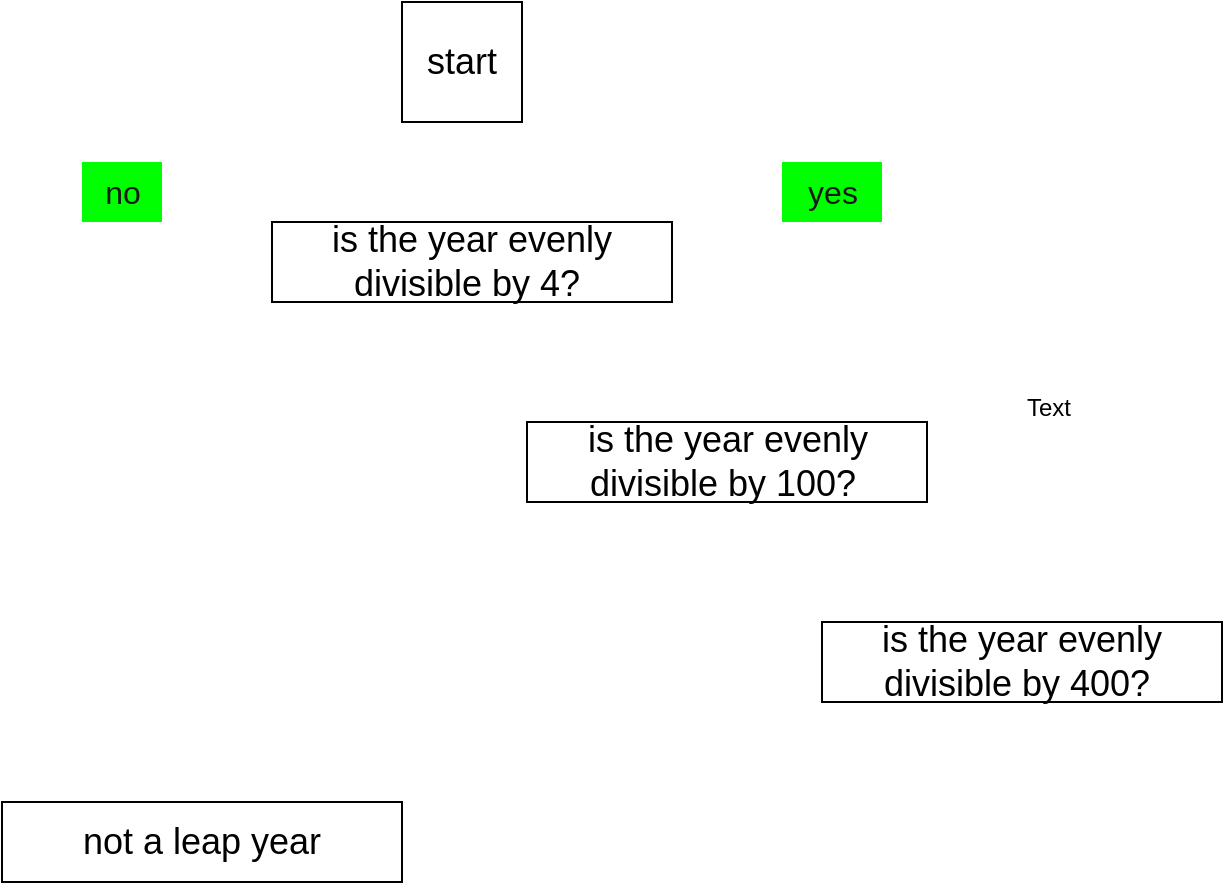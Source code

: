 <mxfile version="22.0.3" type="github">
  <diagram name="Page-1" id="E8hzGdwR_PuFyFmaPrNc">
    <mxGraphModel dx="1434" dy="758" grid="1" gridSize="10" guides="1" tooltips="1" connect="1" arrows="1" fold="1" page="1" pageScale="1" pageWidth="850" pageHeight="1100" math="0" shadow="0">
      <root>
        <mxCell id="0" />
        <mxCell id="1" parent="0" />
        <mxCell id="XGvbOAoh1Z9JhivUaPHG-1" value="&lt;font style=&quot;font-size: 18px;&quot;&gt;start&lt;/font&gt;" style="whiteSpace=wrap;html=1;aspect=fixed;" vertex="1" parent="1">
          <mxGeometry x="230" width="60" height="60" as="geometry" />
        </mxCell>
        <mxCell id="XGvbOAoh1Z9JhivUaPHG-3" value="&lt;font style=&quot;font-size: 18px;&quot;&gt;is the year evenly divisible by 4?&amp;nbsp;&lt;/font&gt;" style="rounded=0;whiteSpace=wrap;html=1;" vertex="1" parent="1">
          <mxGeometry x="165" y="110" width="200" height="40" as="geometry" />
        </mxCell>
        <mxCell id="XGvbOAoh1Z9JhivUaPHG-11" value="&lt;font style=&quot;font-size: 16px;&quot; color=&quot;#1a1a1a&quot;&gt;yes&lt;/font&gt;" style="text;html=1;align=center;verticalAlign=middle;resizable=0;points=[];autosize=1;strokeColor=none;fillColor=#00FF00;" vertex="1" parent="1">
          <mxGeometry x="420" y="80" width="50" height="30" as="geometry" />
        </mxCell>
        <mxCell id="XGvbOAoh1Z9JhivUaPHG-12" value="Text" style="text;html=1;align=center;verticalAlign=middle;resizable=0;points=[];autosize=1;strokeColor=none;fillColor=none;" vertex="1" parent="1">
          <mxGeometry x="527.5" y="188" width="50" height="30" as="geometry" />
        </mxCell>
        <mxCell id="XGvbOAoh1Z9JhivUaPHG-13" value="&lt;font style=&quot;font-size: 16px;&quot; color=&quot;#1a1a1a&quot;&gt;no&lt;/font&gt;" style="text;html=1;align=center;verticalAlign=middle;resizable=0;points=[];autosize=1;strokeColor=none;fillColor=#00FF00;" vertex="1" parent="1">
          <mxGeometry x="70" y="80" width="40" height="30" as="geometry" />
        </mxCell>
        <mxCell id="XGvbOAoh1Z9JhivUaPHG-14" value="&lt;font style=&quot;font-size: 18px;&quot;&gt;is the year evenly divisible by 100?&amp;nbsp;&lt;/font&gt;" style="rounded=0;whiteSpace=wrap;html=1;" vertex="1" parent="1">
          <mxGeometry x="292.5" y="210" width="200" height="40" as="geometry" />
        </mxCell>
        <mxCell id="XGvbOAoh1Z9JhivUaPHG-15" value="&lt;font style=&quot;font-size: 18px;&quot;&gt;is the year evenly divisible by 400?&amp;nbsp;&lt;/font&gt;" style="rounded=0;whiteSpace=wrap;html=1;" vertex="1" parent="1">
          <mxGeometry x="440" y="310" width="200" height="40" as="geometry" />
        </mxCell>
        <mxCell id="XGvbOAoh1Z9JhivUaPHG-16" value="&lt;font style=&quot;font-size: 18px;&quot;&gt;not a leap year&lt;/font&gt;" style="rounded=0;whiteSpace=wrap;html=1;" vertex="1" parent="1">
          <mxGeometry x="30" y="400" width="200" height="40" as="geometry" />
        </mxCell>
      </root>
    </mxGraphModel>
  </diagram>
</mxfile>
